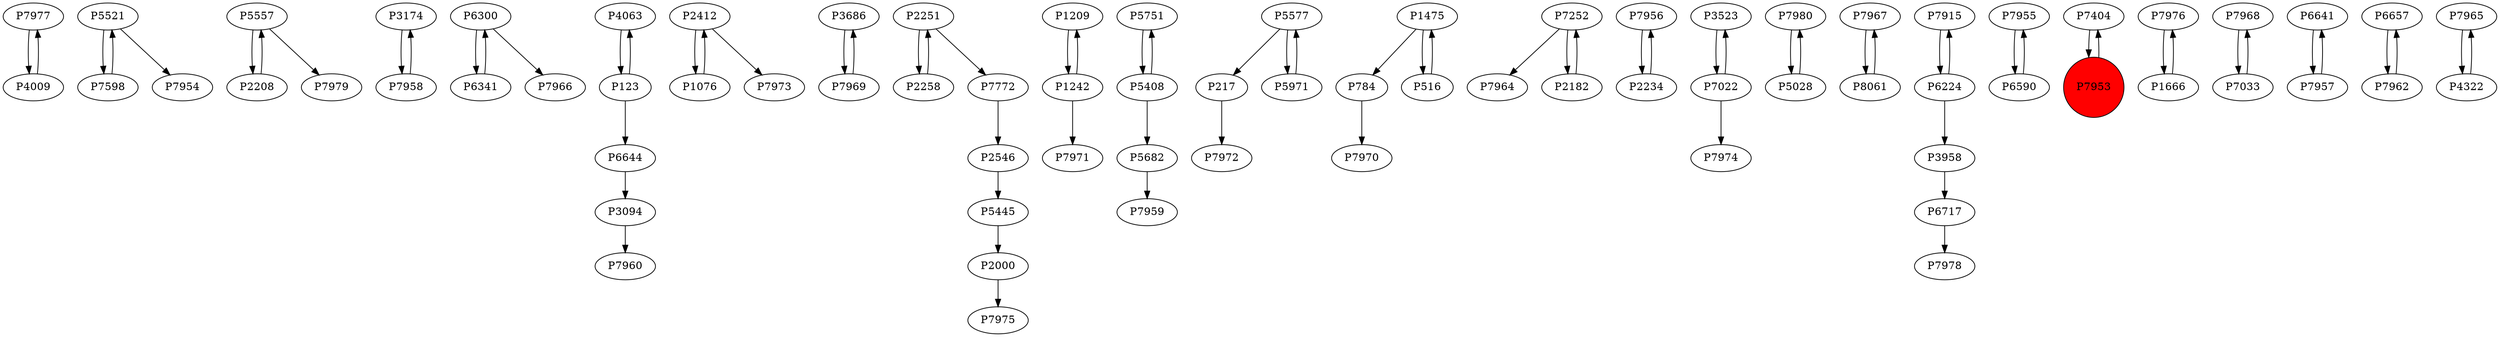 digraph {
	P7977 -> P4009
	P5521 -> P7598
	P4009 -> P7977
	P5557 -> P2208
	P3174 -> P7958
	P6300 -> P6341
	P4063 -> P123
	P2412 -> P1076
	P3686 -> P7969
	P2546 -> P5445
	P1209 -> P1242
	P5751 -> P5408
	P217 -> P7972
	P1076 -> P2412
	P1242 -> P7971
	P123 -> P6644
	P784 -> P7970
	P7252 -> P7964
	P2182 -> P7252
	P7956 -> P2234
	P3094 -> P7960
	P1475 -> P516
	P3523 -> P7022
	P7958 -> P3174
	P123 -> P4063
	P7980 -> P5028
	P7967 -> P8061
	P6300 -> P7966
	P2000 -> P7975
	P1475 -> P784
	P7915 -> P6224
	P7969 -> P3686
	P5445 -> P2000
	P7955 -> P6590
	P7404 -> P7953
	P5521 -> P7954
	P7953 -> P7404
	P6717 -> P7978
	P7976 -> P1666
	P6224 -> P7915
	P5408 -> P5751
	P7968 -> P7033
	P7022 -> P3523
	P1666 -> P7976
	P6224 -> P3958
	P7252 -> P2182
	P5577 -> P5971
	P6641 -> P7957
	P6657 -> P7962
	P7598 -> P5521
	P8061 -> P7967
	P2412 -> P7973
	P5971 -> P5577
	P5577 -> P217
	P5557 -> P7979
	P7022 -> P7974
	P7965 -> P4322
	P7962 -> P6657
	P5408 -> P5682
	P2258 -> P2251
	P1242 -> P1209
	P7033 -> P7968
	P6644 -> P3094
	P5028 -> P7980
	P516 -> P1475
	P2251 -> P2258
	P6590 -> P7955
	P6341 -> P6300
	P4322 -> P7965
	P7957 -> P6641
	P2234 -> P7956
	P2251 -> P7772
	P3958 -> P6717
	P7772 -> P2546
	P5682 -> P7959
	P2208 -> P5557
	P7953 [shape=circle]
	P7953 [style=filled]
	P7953 [fillcolor=red]
}